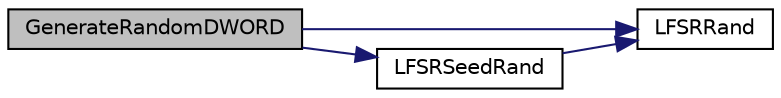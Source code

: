 digraph "GenerateRandomDWORD"
{
  edge [fontname="Helvetica",fontsize="10",labelfontname="Helvetica",labelfontsize="10"];
  node [fontname="Helvetica",fontsize="10",shape=record];
  rankdir="LR";
  Node1 [label="GenerateRandomDWORD",height=0.2,width=0.4,color="black", fillcolor="grey75", style="filled", fontcolor="black"];
  Node1 -> Node2 [color="midnightblue",fontsize="10",style="solid"];
  Node2 [label="LFSRRand",height=0.2,width=0.4,color="black", fillcolor="white", style="filled",URL="$_helpers_8c.html#aa96b3af9ccf2d7d2a4558708b90981cd"];
  Node1 -> Node3 [color="midnightblue",fontsize="10",style="solid"];
  Node3 [label="LFSRSeedRand",height=0.2,width=0.4,color="black", fillcolor="white", style="filled",URL="$_helpers_8c.html#a4cbb98a43546f70ea01fbf5408e72540"];
  Node3 -> Node2 [color="midnightblue",fontsize="10",style="solid"];
}
